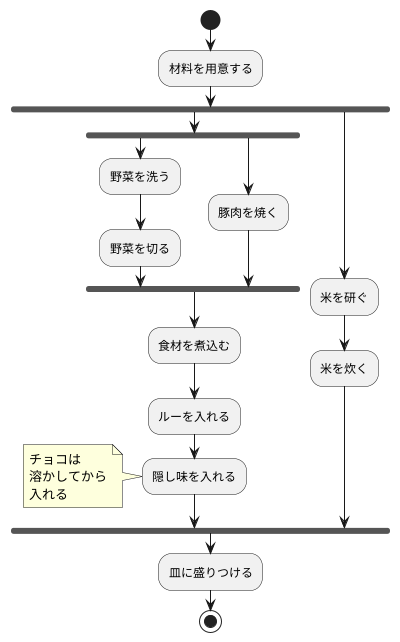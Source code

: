 @startuml カレーライス
start
:材料を用意する;
fork
fork 
:野菜を洗う;
:野菜を切る;
fork again
:豚肉を焼く;
end fork
:食材を煮込む;
:ルーを入れる;
:隠し味を入れる;
note left
チョコは
溶かしてから
入れる
end note
fork again
:米を研ぐ;
:米を炊く;
end fork
:皿に盛りつける;
stop
@enduml
